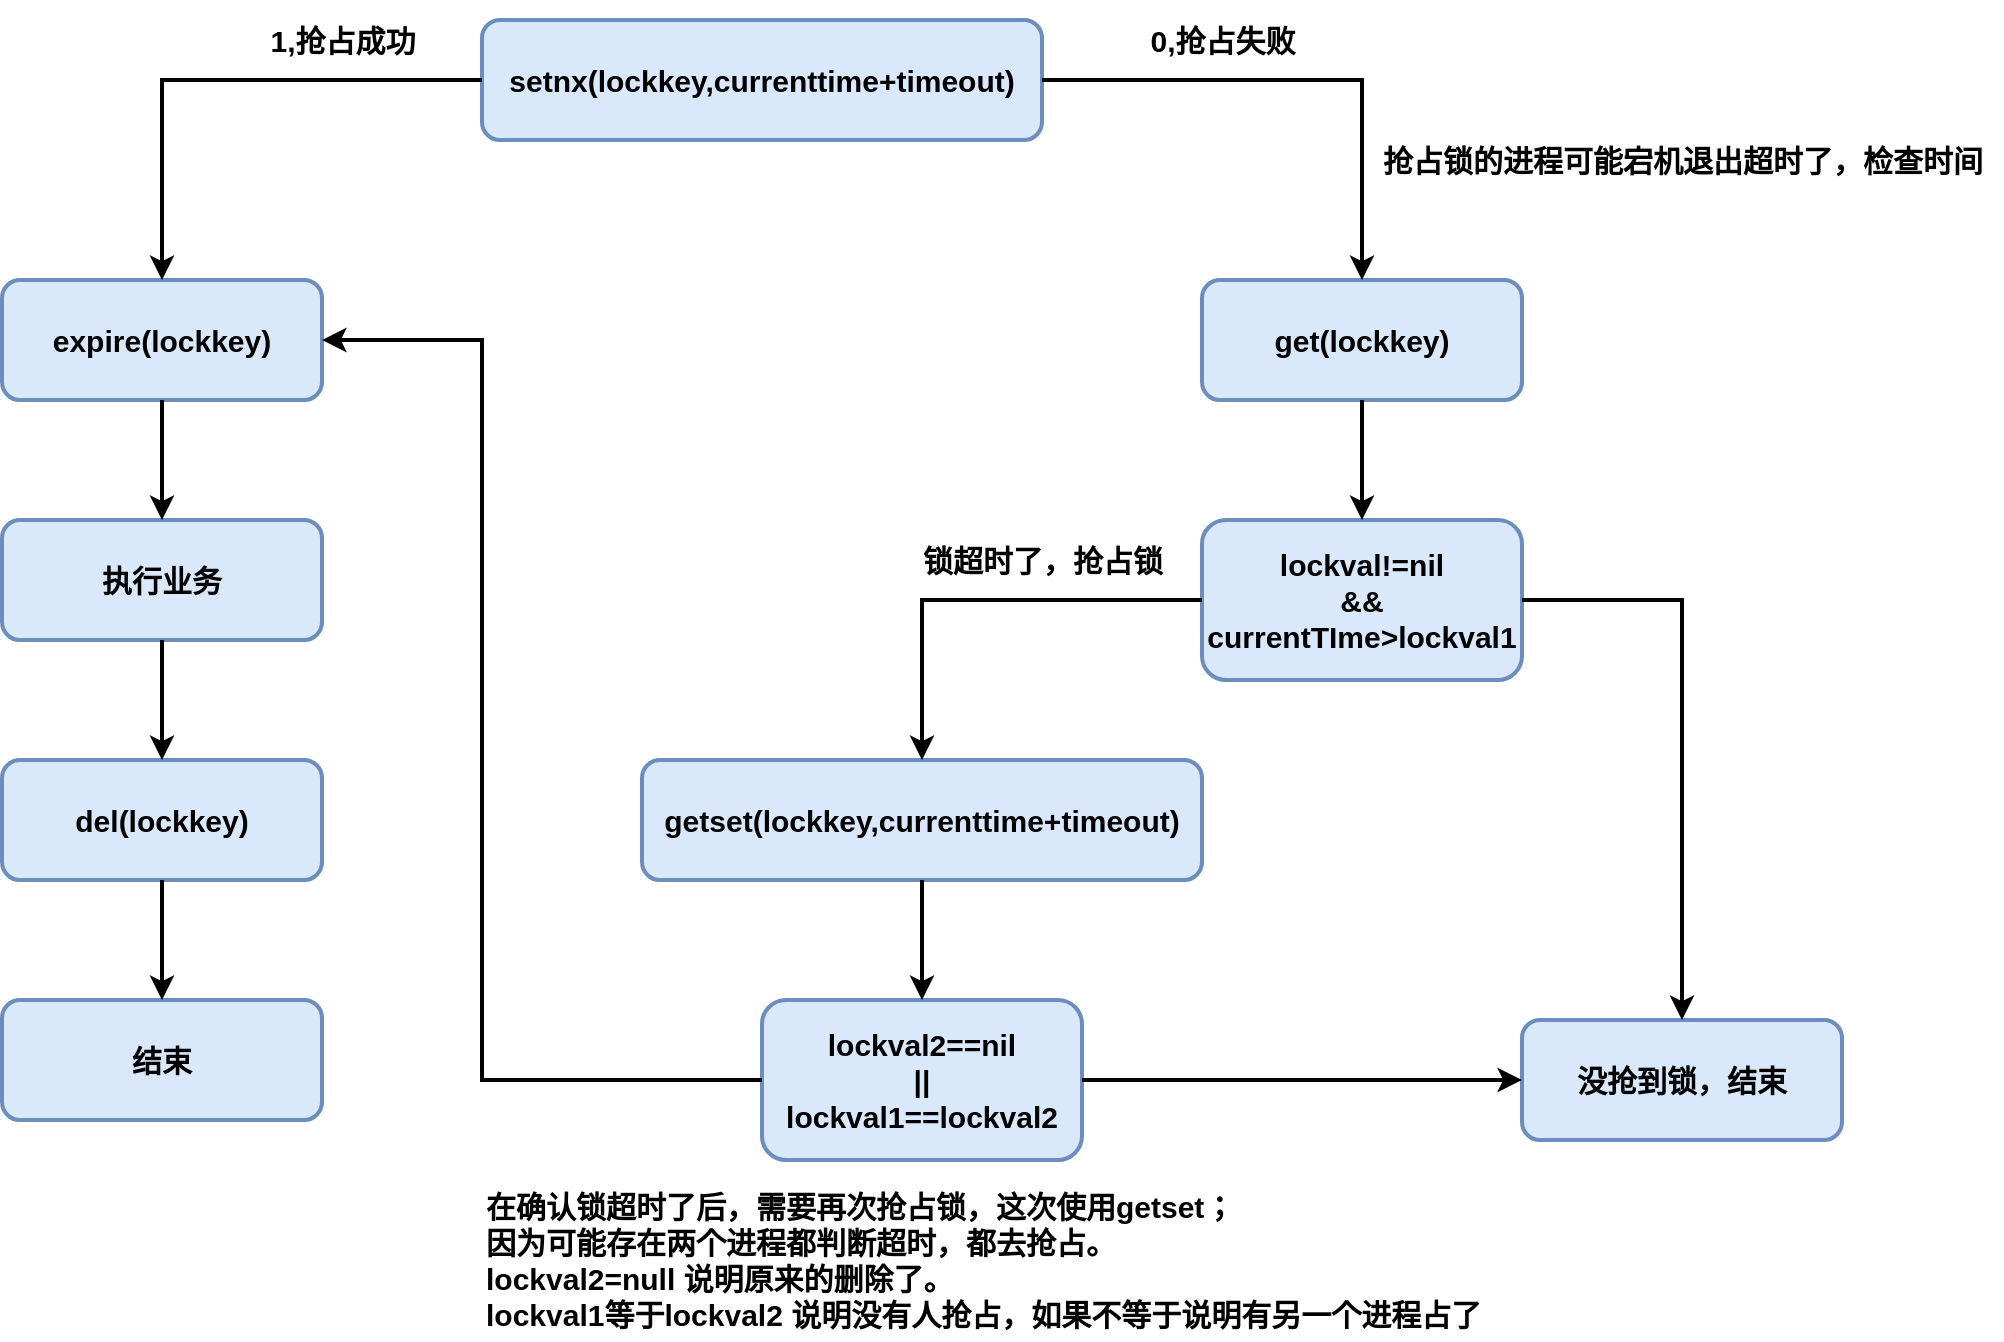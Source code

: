 <mxfile version="20.8.1" type="github">
  <diagram id="J1jxrcaRVHqgqc3vRgck" name="第 1 页">
    <mxGraphModel dx="1468" dy="825" grid="1" gridSize="10" guides="1" tooltips="1" connect="1" arrows="1" fold="1" page="1" pageScale="1" pageWidth="827" pageHeight="1169" math="0" shadow="0">
      <root>
        <mxCell id="0" />
        <mxCell id="1" parent="0" />
        <mxCell id="nMFPMFUnj8Qps_b1abMG-1" value="&lt;span style=&quot;font-size: 15px; font-weight: 700;&quot;&gt;setnx(lockkey,currenttime+timeout)&lt;/span&gt;" style="rounded=1;whiteSpace=wrap;html=1;strokeWidth=2;fillWeight=4;hachureGap=8;hachureAngle=45;fillColor=#dae8fc;strokeColor=#6c8ebf;" vertex="1" parent="1">
          <mxGeometry x="360" y="70" width="280" height="60" as="geometry" />
        </mxCell>
        <mxCell id="nMFPMFUnj8Qps_b1abMG-4" value="&lt;span style=&quot;font-size: 15px; font-weight: 700;&quot;&gt;expire(lockkey)&lt;/span&gt;" style="rounded=1;whiteSpace=wrap;html=1;strokeWidth=2;fillWeight=4;hachureGap=8;hachureAngle=45;fillColor=#dae8fc;strokeColor=#6c8ebf;" vertex="1" parent="1">
          <mxGeometry x="120" y="200" width="160" height="60" as="geometry" />
        </mxCell>
        <mxCell id="nMFPMFUnj8Qps_b1abMG-5" value="&lt;span style=&quot;font-size: 15px;&quot;&gt;&lt;b&gt;执行业务&lt;/b&gt;&lt;/span&gt;" style="rounded=1;whiteSpace=wrap;html=1;strokeWidth=2;fillWeight=4;hachureGap=8;hachureAngle=45;fillColor=#dae8fc;strokeColor=#6c8ebf;" vertex="1" parent="1">
          <mxGeometry x="120" y="320" width="160" height="60" as="geometry" />
        </mxCell>
        <mxCell id="nMFPMFUnj8Qps_b1abMG-6" value="&lt;span style=&quot;font-size: 15px;&quot;&gt;&lt;b&gt;del(lockkey)&lt;/b&gt;&lt;/span&gt;" style="rounded=1;whiteSpace=wrap;html=1;strokeWidth=2;fillWeight=4;hachureGap=8;hachureAngle=45;fillColor=#dae8fc;strokeColor=#6c8ebf;" vertex="1" parent="1">
          <mxGeometry x="120" y="440" width="160" height="60" as="geometry" />
        </mxCell>
        <mxCell id="nMFPMFUnj8Qps_b1abMG-7" value="&lt;span style=&quot;font-size: 15px;&quot;&gt;&lt;b&gt;结束&lt;/b&gt;&lt;/span&gt;" style="rounded=1;whiteSpace=wrap;html=1;strokeWidth=2;fillWeight=4;hachureGap=8;hachureAngle=45;fillColor=#dae8fc;strokeColor=#6c8ebf;" vertex="1" parent="1">
          <mxGeometry x="120" y="560" width="160" height="60" as="geometry" />
        </mxCell>
        <mxCell id="nMFPMFUnj8Qps_b1abMG-8" value="" style="endArrow=classic;html=1;rounded=0;fontSize=15;strokeWidth=2;exitX=0.5;exitY=1;exitDx=0;exitDy=0;entryX=0.5;entryY=0;entryDx=0;entryDy=0;" edge="1" parent="1" source="nMFPMFUnj8Qps_b1abMG-4" target="nMFPMFUnj8Qps_b1abMG-5">
          <mxGeometry width="50" height="50" relative="1" as="geometry">
            <mxPoint x="840" y="240" as="sourcePoint" />
            <mxPoint x="890" y="190" as="targetPoint" />
          </mxGeometry>
        </mxCell>
        <mxCell id="nMFPMFUnj8Qps_b1abMG-9" value="" style="endArrow=classic;html=1;rounded=0;sketch=0;strokeWidth=2;fontSize=15;exitX=0.5;exitY=1;exitDx=0;exitDy=0;entryX=0.5;entryY=0;entryDx=0;entryDy=0;" edge="1" parent="1" source="nMFPMFUnj8Qps_b1abMG-5" target="nMFPMFUnj8Qps_b1abMG-6">
          <mxGeometry width="50" height="50" relative="1" as="geometry">
            <mxPoint x="390" y="410" as="sourcePoint" />
            <mxPoint x="440" y="360" as="targetPoint" />
          </mxGeometry>
        </mxCell>
        <mxCell id="nMFPMFUnj8Qps_b1abMG-10" value="" style="endArrow=classic;html=1;rounded=0;sketch=0;strokeWidth=2;fontSize=15;exitX=0.5;exitY=1;exitDx=0;exitDy=0;" edge="1" parent="1" source="nMFPMFUnj8Qps_b1abMG-6" target="nMFPMFUnj8Qps_b1abMG-7">
          <mxGeometry width="50" height="50" relative="1" as="geometry">
            <mxPoint x="350" y="420" as="sourcePoint" />
            <mxPoint x="400" y="370" as="targetPoint" />
          </mxGeometry>
        </mxCell>
        <mxCell id="nMFPMFUnj8Qps_b1abMG-11" value="" style="endArrow=classic;html=1;rounded=0;sketch=0;strokeWidth=2;fontSize=15;exitX=0;exitY=0.5;exitDx=0;exitDy=0;entryX=0.5;entryY=0;entryDx=0;entryDy=0;" edge="1" parent="1" source="nMFPMFUnj8Qps_b1abMG-1" target="nMFPMFUnj8Qps_b1abMG-4">
          <mxGeometry width="50" height="50" relative="1" as="geometry">
            <mxPoint x="520" y="330" as="sourcePoint" />
            <mxPoint x="570" y="280" as="targetPoint" />
            <Array as="points">
              <mxPoint x="200" y="100" />
            </Array>
          </mxGeometry>
        </mxCell>
        <mxCell id="nMFPMFUnj8Qps_b1abMG-12" value="&lt;span style=&quot;font-size: 15px; font-weight: 700;&quot;&gt;get(lockkey)&lt;/span&gt;" style="rounded=1;whiteSpace=wrap;html=1;strokeWidth=2;fillWeight=4;hachureGap=8;hachureAngle=45;fillColor=#dae8fc;strokeColor=#6c8ebf;" vertex="1" parent="1">
          <mxGeometry x="720" y="200" width="160" height="60" as="geometry" />
        </mxCell>
        <mxCell id="nMFPMFUnj8Qps_b1abMG-13" value="&lt;span style=&quot;font-size: 15px;&quot;&gt;&lt;b&gt;lockval!=nil&lt;br&gt;&amp;amp;&amp;amp;&lt;br&gt;currentTIme&amp;gt;lockval1&lt;/b&gt;&lt;/span&gt;" style="rounded=1;whiteSpace=wrap;html=1;strokeWidth=2;fillWeight=4;hachureGap=8;hachureAngle=45;fillColor=#dae8fc;strokeColor=#6c8ebf;" vertex="1" parent="1">
          <mxGeometry x="720" y="320" width="160" height="80" as="geometry" />
        </mxCell>
        <mxCell id="nMFPMFUnj8Qps_b1abMG-14" value="&lt;span style=&quot;font-size: 15px; font-weight: 700;&quot;&gt;getset(lockkey,currenttime+timeout)&lt;/span&gt;" style="rounded=1;whiteSpace=wrap;html=1;strokeWidth=2;fillWeight=4;hachureGap=8;hachureAngle=45;fillColor=#dae8fc;strokeColor=#6c8ebf;" vertex="1" parent="1">
          <mxGeometry x="440" y="440" width="280" height="60" as="geometry" />
        </mxCell>
        <mxCell id="nMFPMFUnj8Qps_b1abMG-15" value="&lt;span style=&quot;font-size: 15px;&quot;&gt;&lt;b&gt;没抢到锁，结束&lt;/b&gt;&lt;/span&gt;" style="rounded=1;whiteSpace=wrap;html=1;strokeWidth=2;fillWeight=4;hachureGap=8;hachureAngle=45;fillColor=#dae8fc;strokeColor=#6c8ebf;" vertex="1" parent="1">
          <mxGeometry x="880" y="570" width="160" height="60" as="geometry" />
        </mxCell>
        <mxCell id="nMFPMFUnj8Qps_b1abMG-16" value="" style="endArrow=classic;html=1;rounded=0;sketch=0;strokeWidth=2;fontSize=15;exitX=1;exitY=0.5;exitDx=0;exitDy=0;entryX=0.5;entryY=0;entryDx=0;entryDy=0;" edge="1" parent="1" source="nMFPMFUnj8Qps_b1abMG-1" target="nMFPMFUnj8Qps_b1abMG-12">
          <mxGeometry width="50" height="50" relative="1" as="geometry">
            <mxPoint x="460" y="300" as="sourcePoint" />
            <mxPoint x="510" y="250" as="targetPoint" />
            <Array as="points">
              <mxPoint x="800" y="100" />
            </Array>
          </mxGeometry>
        </mxCell>
        <mxCell id="nMFPMFUnj8Qps_b1abMG-17" value="" style="endArrow=classic;html=1;rounded=0;sketch=0;strokeWidth=2;fontSize=15;exitX=0.5;exitY=1;exitDx=0;exitDy=0;entryX=0.5;entryY=0;entryDx=0;entryDy=0;" edge="1" parent="1" source="nMFPMFUnj8Qps_b1abMG-12" target="nMFPMFUnj8Qps_b1abMG-13">
          <mxGeometry width="50" height="50" relative="1" as="geometry">
            <mxPoint x="590" y="340" as="sourcePoint" />
            <mxPoint x="640" y="290" as="targetPoint" />
          </mxGeometry>
        </mxCell>
        <mxCell id="nMFPMFUnj8Qps_b1abMG-18" value="" style="endArrow=classic;html=1;rounded=0;sketch=0;strokeWidth=2;fontSize=15;exitX=0;exitY=0.5;exitDx=0;exitDy=0;entryX=0.5;entryY=0;entryDx=0;entryDy=0;" edge="1" parent="1" source="nMFPMFUnj8Qps_b1abMG-13" target="nMFPMFUnj8Qps_b1abMG-14">
          <mxGeometry width="50" height="50" relative="1" as="geometry">
            <mxPoint x="420" y="370" as="sourcePoint" />
            <mxPoint x="470" y="320" as="targetPoint" />
            <Array as="points">
              <mxPoint x="580" y="360" />
            </Array>
          </mxGeometry>
        </mxCell>
        <mxCell id="nMFPMFUnj8Qps_b1abMG-19" value="&lt;span style=&quot;font-size: 15px;&quot;&gt;&lt;b&gt;lockval2==nil&lt;br&gt;||&lt;br&gt;lockval1==lockval2&lt;/b&gt;&lt;/span&gt;" style="rounded=1;whiteSpace=wrap;html=1;strokeWidth=2;fillWeight=4;hachureGap=8;hachureAngle=45;fillColor=#dae8fc;strokeColor=#6c8ebf;" vertex="1" parent="1">
          <mxGeometry x="500" y="560" width="160" height="80" as="geometry" />
        </mxCell>
        <mxCell id="nMFPMFUnj8Qps_b1abMG-20" value="" style="endArrow=classic;html=1;rounded=0;sketch=0;strokeWidth=2;fontSize=15;exitX=0.5;exitY=1;exitDx=0;exitDy=0;entryX=0.5;entryY=0;entryDx=0;entryDy=0;" edge="1" parent="1" source="nMFPMFUnj8Qps_b1abMG-14" target="nMFPMFUnj8Qps_b1abMG-19">
          <mxGeometry width="50" height="50" relative="1" as="geometry">
            <mxPoint x="560" y="530" as="sourcePoint" />
            <mxPoint x="610" y="480" as="targetPoint" />
          </mxGeometry>
        </mxCell>
        <mxCell id="nMFPMFUnj8Qps_b1abMG-21" value="" style="endArrow=classic;html=1;rounded=0;sketch=0;strokeWidth=2;fontSize=15;entryX=1;entryY=0.5;entryDx=0;entryDy=0;exitX=0;exitY=0.5;exitDx=0;exitDy=0;" edge="1" parent="1" source="nMFPMFUnj8Qps_b1abMG-19" target="nMFPMFUnj8Qps_b1abMG-4">
          <mxGeometry width="50" height="50" relative="1" as="geometry">
            <mxPoint x="290" y="310" as="sourcePoint" />
            <mxPoint x="340" y="260" as="targetPoint" />
            <Array as="points">
              <mxPoint x="360" y="600" />
              <mxPoint x="360" y="230" />
            </Array>
          </mxGeometry>
        </mxCell>
        <mxCell id="nMFPMFUnj8Qps_b1abMG-22" value="" style="endArrow=classic;html=1;rounded=0;sketch=0;strokeWidth=2;fontSize=15;exitX=1;exitY=0.5;exitDx=0;exitDy=0;entryX=0.5;entryY=0;entryDx=0;entryDy=0;" edge="1" parent="1" source="nMFPMFUnj8Qps_b1abMG-13" target="nMFPMFUnj8Qps_b1abMG-15">
          <mxGeometry width="50" height="50" relative="1" as="geometry">
            <mxPoint x="900" y="590" as="sourcePoint" />
            <mxPoint x="950" y="540" as="targetPoint" />
            <Array as="points">
              <mxPoint x="960" y="360" />
            </Array>
          </mxGeometry>
        </mxCell>
        <mxCell id="nMFPMFUnj8Qps_b1abMG-23" value="1,抢占成功" style="text;strokeColor=none;fillColor=none;html=1;fontSize=15;fontStyle=1;verticalAlign=middle;align=center;sketch=0;fillStyle=auto;" vertex="1" parent="1">
          <mxGeometry x="240" y="60" width="100" height="40" as="geometry" />
        </mxCell>
        <mxCell id="nMFPMFUnj8Qps_b1abMG-24" value="0,抢占失败" style="text;strokeColor=none;fillColor=none;html=1;fontSize=15;fontStyle=1;verticalAlign=middle;align=center;sketch=0;fillStyle=auto;" vertex="1" parent="1">
          <mxGeometry x="680" y="60" width="100" height="40" as="geometry" />
        </mxCell>
        <mxCell id="nMFPMFUnj8Qps_b1abMG-25" value="抢占锁的进程可能宕机退出超时了，检查时间" style="text;strokeColor=none;fillColor=none;html=1;fontSize=15;fontStyle=1;verticalAlign=middle;align=center;sketch=0;fillStyle=auto;" vertex="1" parent="1">
          <mxGeometry x="800" y="120" width="320" height="40" as="geometry" />
        </mxCell>
        <mxCell id="nMFPMFUnj8Qps_b1abMG-26" value="锁超时了，抢占锁" style="text;strokeColor=none;fillColor=none;html=1;fontSize=15;fontStyle=1;verticalAlign=middle;align=center;sketch=0;fillStyle=auto;" vertex="1" parent="1">
          <mxGeometry x="580" y="320" width="120" height="40" as="geometry" />
        </mxCell>
        <mxCell id="nMFPMFUnj8Qps_b1abMG-27" value="在确认锁超时了后，需要再次抢占锁，这次使用getset；&lt;br&gt;因为可能存在两个进程都判断超时，都去抢占。&lt;br&gt;lockval2=null 说明原来的删除了。&lt;br&gt;lockval1等于lockval2 说明没有人抢占，如果不等于说明有另一个进程占了" style="text;strokeColor=none;fillColor=none;html=1;fontSize=15;fontStyle=1;verticalAlign=middle;align=left;sketch=0;fillStyle=auto;" vertex="1" parent="1">
          <mxGeometry x="360" y="650" width="520" height="80" as="geometry" />
        </mxCell>
        <mxCell id="nMFPMFUnj8Qps_b1abMG-28" value="" style="endArrow=classic;html=1;rounded=0;sketch=0;strokeWidth=2;fontSize=15;exitX=1;exitY=0.5;exitDx=0;exitDy=0;entryX=0;entryY=0.5;entryDx=0;entryDy=0;" edge="1" parent="1" source="nMFPMFUnj8Qps_b1abMG-19" target="nMFPMFUnj8Qps_b1abMG-15">
          <mxGeometry width="50" height="50" relative="1" as="geometry">
            <mxPoint x="780" y="610" as="sourcePoint" />
            <mxPoint x="830" y="560" as="targetPoint" />
          </mxGeometry>
        </mxCell>
      </root>
    </mxGraphModel>
  </diagram>
</mxfile>
